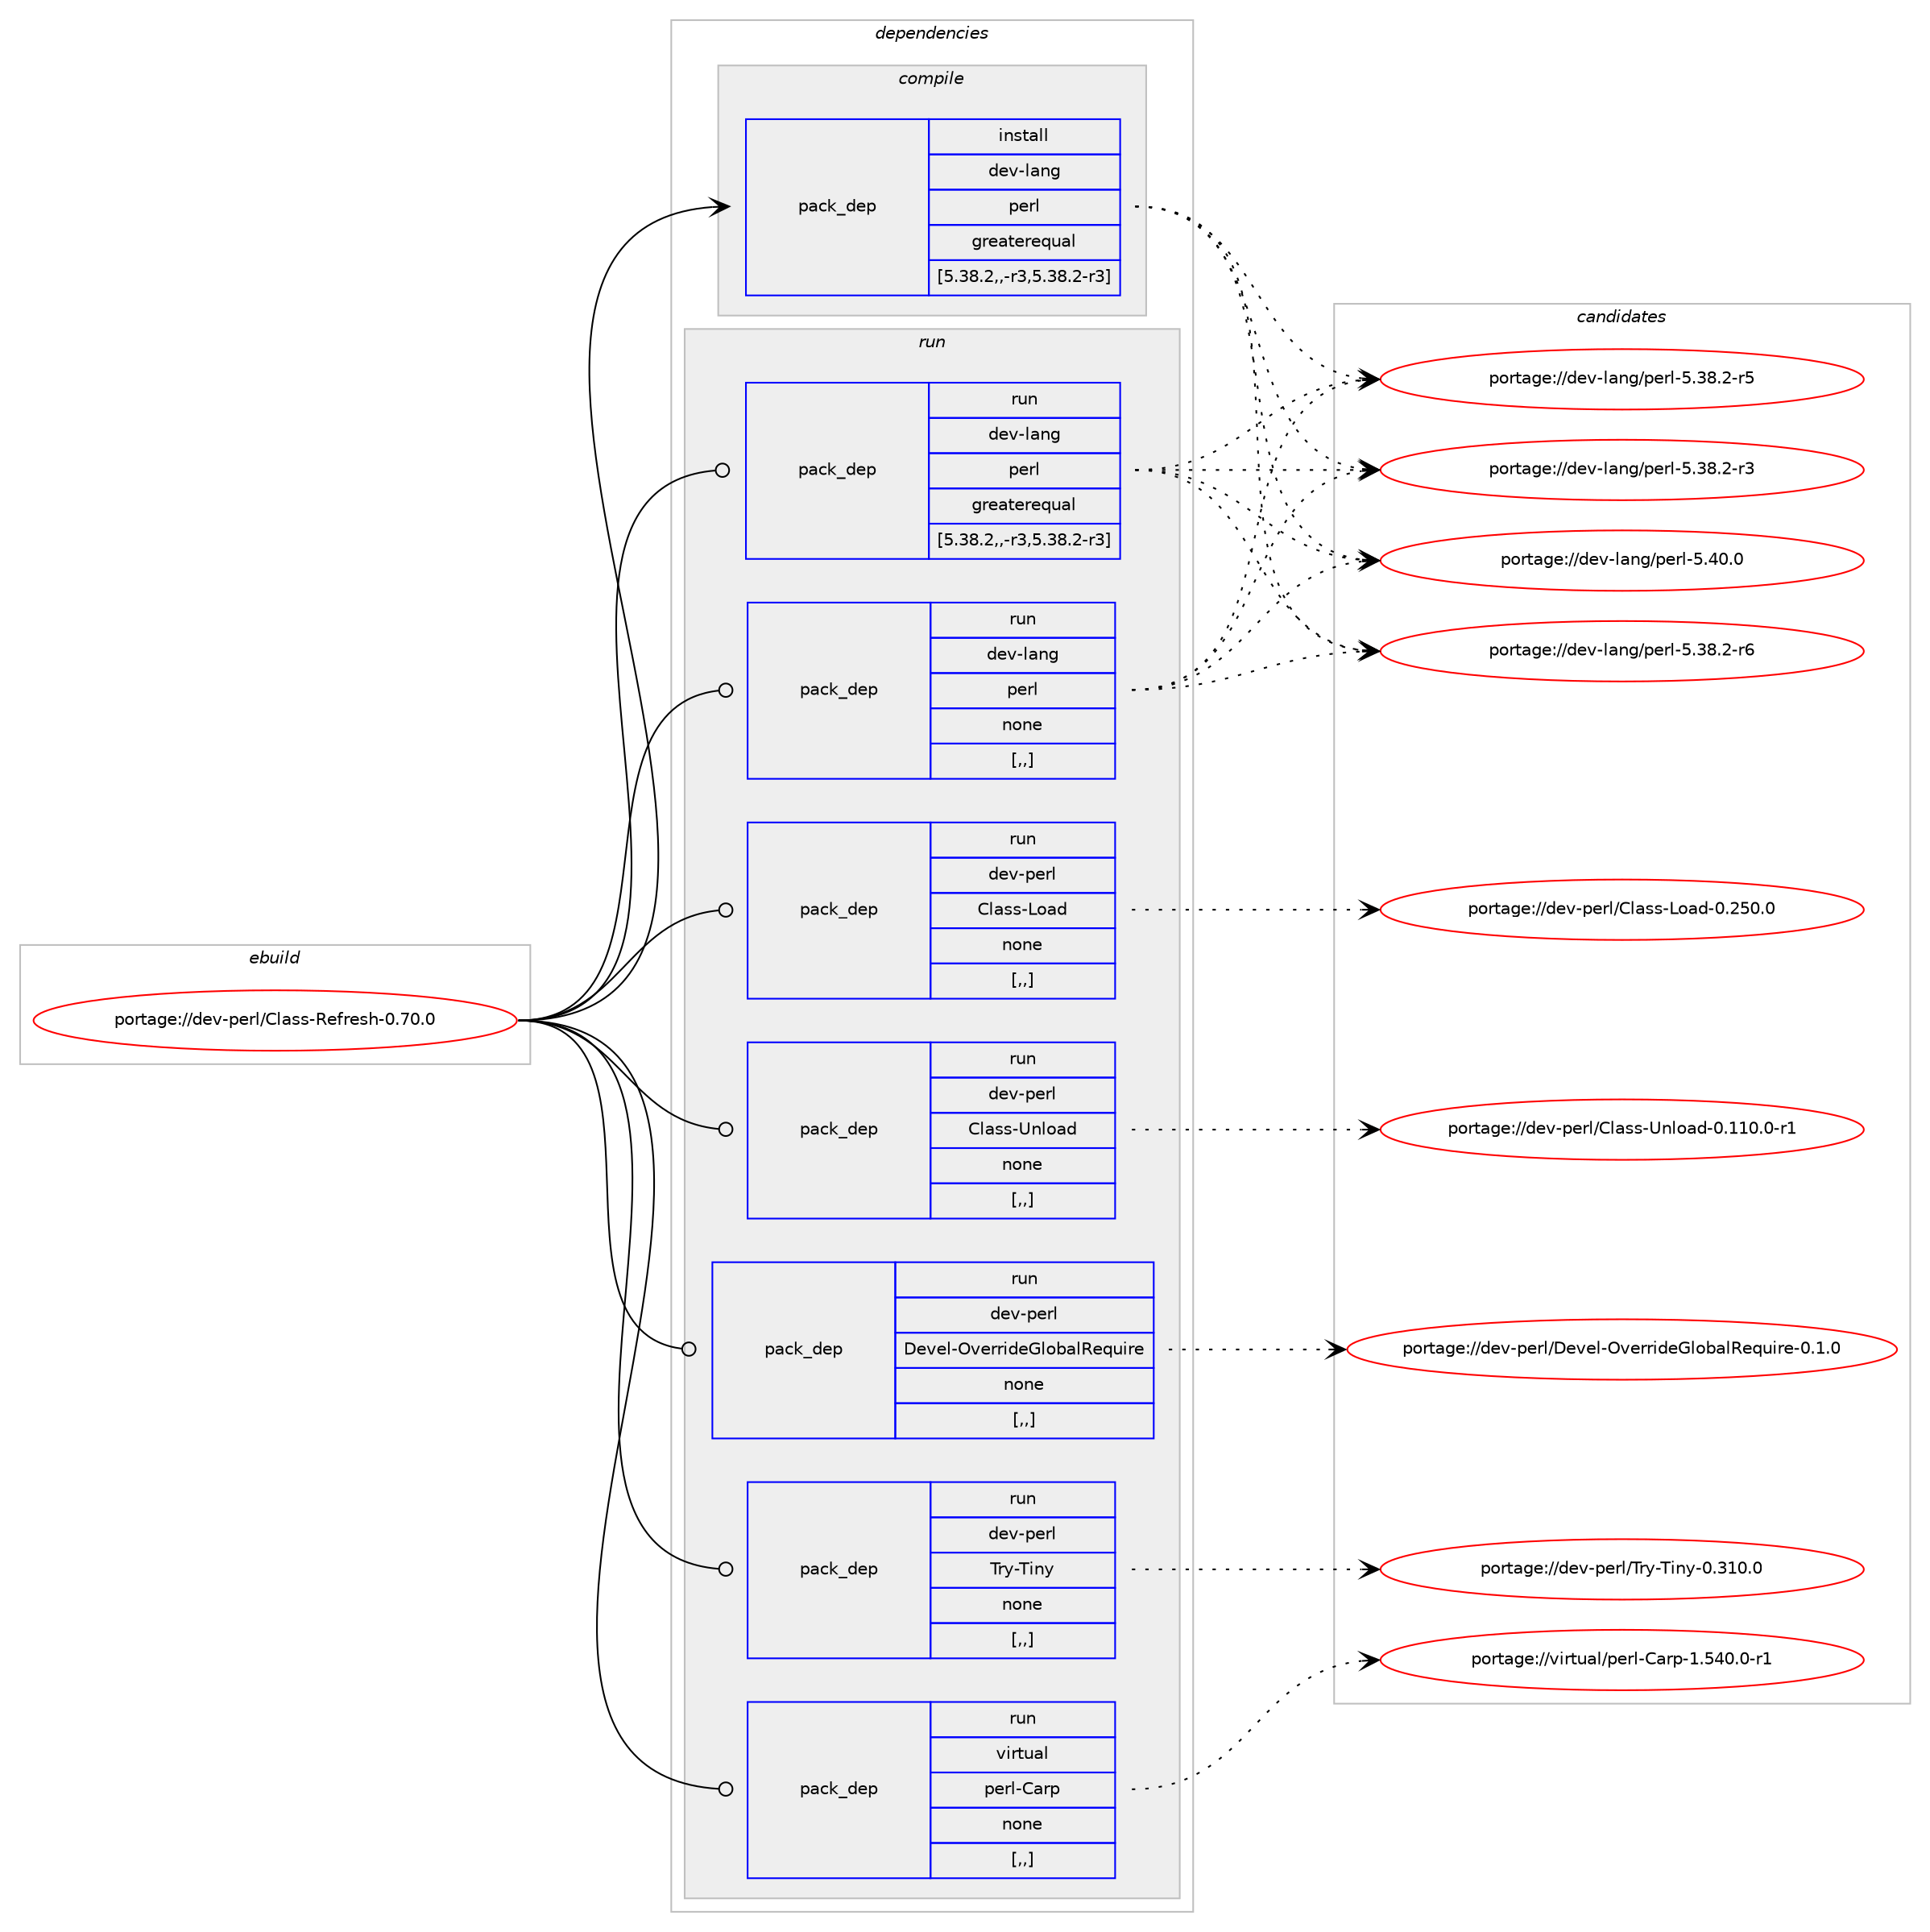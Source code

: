 digraph prolog {

# *************
# Graph options
# *************

newrank=true;
concentrate=true;
compound=true;
graph [rankdir=LR,fontname=Helvetica,fontsize=10,ranksep=1.5];#, ranksep=2.5, nodesep=0.2];
edge  [arrowhead=vee];
node  [fontname=Helvetica,fontsize=10];

# **********
# The ebuild
# **********

subgraph cluster_leftcol {
color=gray;
label=<<i>ebuild</i>>;
id [label="portage://dev-perl/Class-Refresh-0.70.0", color=red, width=4, href="../dev-perl/Class-Refresh-0.70.0.svg"];
}

# ****************
# The dependencies
# ****************

subgraph cluster_midcol {
color=gray;
label=<<i>dependencies</i>>;
subgraph cluster_compile {
fillcolor="#eeeeee";
style=filled;
label=<<i>compile</i>>;
subgraph pack95953 {
dependency126909 [label=<<TABLE BORDER="0" CELLBORDER="1" CELLSPACING="0" CELLPADDING="4" WIDTH="220"><TR><TD ROWSPAN="6" CELLPADDING="30">pack_dep</TD></TR><TR><TD WIDTH="110">install</TD></TR><TR><TD>dev-lang</TD></TR><TR><TD>perl</TD></TR><TR><TD>greaterequal</TD></TR><TR><TD>[5.38.2,,-r3,5.38.2-r3]</TD></TR></TABLE>>, shape=none, color=blue];
}
id:e -> dependency126909:w [weight=20,style="solid",arrowhead="vee"];
}
subgraph cluster_compileandrun {
fillcolor="#eeeeee";
style=filled;
label=<<i>compile and run</i>>;
}
subgraph cluster_run {
fillcolor="#eeeeee";
style=filled;
label=<<i>run</i>>;
subgraph pack95954 {
dependency126910 [label=<<TABLE BORDER="0" CELLBORDER="1" CELLSPACING="0" CELLPADDING="4" WIDTH="220"><TR><TD ROWSPAN="6" CELLPADDING="30">pack_dep</TD></TR><TR><TD WIDTH="110">run</TD></TR><TR><TD>dev-lang</TD></TR><TR><TD>perl</TD></TR><TR><TD>greaterequal</TD></TR><TR><TD>[5.38.2,,-r3,5.38.2-r3]</TD></TR></TABLE>>, shape=none, color=blue];
}
id:e -> dependency126910:w [weight=20,style="solid",arrowhead="odot"];
subgraph pack95955 {
dependency126911 [label=<<TABLE BORDER="0" CELLBORDER="1" CELLSPACING="0" CELLPADDING="4" WIDTH="220"><TR><TD ROWSPAN="6" CELLPADDING="30">pack_dep</TD></TR><TR><TD WIDTH="110">run</TD></TR><TR><TD>dev-lang</TD></TR><TR><TD>perl</TD></TR><TR><TD>none</TD></TR><TR><TD>[,,]</TD></TR></TABLE>>, shape=none, color=blue];
}
id:e -> dependency126911:w [weight=20,style="solid",arrowhead="odot"];
subgraph pack95956 {
dependency126912 [label=<<TABLE BORDER="0" CELLBORDER="1" CELLSPACING="0" CELLPADDING="4" WIDTH="220"><TR><TD ROWSPAN="6" CELLPADDING="30">pack_dep</TD></TR><TR><TD WIDTH="110">run</TD></TR><TR><TD>dev-perl</TD></TR><TR><TD>Class-Load</TD></TR><TR><TD>none</TD></TR><TR><TD>[,,]</TD></TR></TABLE>>, shape=none, color=blue];
}
id:e -> dependency126912:w [weight=20,style="solid",arrowhead="odot"];
subgraph pack95957 {
dependency126913 [label=<<TABLE BORDER="0" CELLBORDER="1" CELLSPACING="0" CELLPADDING="4" WIDTH="220"><TR><TD ROWSPAN="6" CELLPADDING="30">pack_dep</TD></TR><TR><TD WIDTH="110">run</TD></TR><TR><TD>dev-perl</TD></TR><TR><TD>Class-Unload</TD></TR><TR><TD>none</TD></TR><TR><TD>[,,]</TD></TR></TABLE>>, shape=none, color=blue];
}
id:e -> dependency126913:w [weight=20,style="solid",arrowhead="odot"];
subgraph pack95958 {
dependency126914 [label=<<TABLE BORDER="0" CELLBORDER="1" CELLSPACING="0" CELLPADDING="4" WIDTH="220"><TR><TD ROWSPAN="6" CELLPADDING="30">pack_dep</TD></TR><TR><TD WIDTH="110">run</TD></TR><TR><TD>dev-perl</TD></TR><TR><TD>Devel-OverrideGlobalRequire</TD></TR><TR><TD>none</TD></TR><TR><TD>[,,]</TD></TR></TABLE>>, shape=none, color=blue];
}
id:e -> dependency126914:w [weight=20,style="solid",arrowhead="odot"];
subgraph pack95959 {
dependency126915 [label=<<TABLE BORDER="0" CELLBORDER="1" CELLSPACING="0" CELLPADDING="4" WIDTH="220"><TR><TD ROWSPAN="6" CELLPADDING="30">pack_dep</TD></TR><TR><TD WIDTH="110">run</TD></TR><TR><TD>dev-perl</TD></TR><TR><TD>Try-Tiny</TD></TR><TR><TD>none</TD></TR><TR><TD>[,,]</TD></TR></TABLE>>, shape=none, color=blue];
}
id:e -> dependency126915:w [weight=20,style="solid",arrowhead="odot"];
subgraph pack95960 {
dependency126916 [label=<<TABLE BORDER="0" CELLBORDER="1" CELLSPACING="0" CELLPADDING="4" WIDTH="220"><TR><TD ROWSPAN="6" CELLPADDING="30">pack_dep</TD></TR><TR><TD WIDTH="110">run</TD></TR><TR><TD>virtual</TD></TR><TR><TD>perl-Carp</TD></TR><TR><TD>none</TD></TR><TR><TD>[,,]</TD></TR></TABLE>>, shape=none, color=blue];
}
id:e -> dependency126916:w [weight=20,style="solid",arrowhead="odot"];
}
}

# **************
# The candidates
# **************

subgraph cluster_choices {
rank=same;
color=gray;
label=<<i>candidates</i>>;

subgraph choice95953 {
color=black;
nodesep=1;
choice10010111845108971101034711210111410845534652484648 [label="portage://dev-lang/perl-5.40.0", color=red, width=4,href="../dev-lang/perl-5.40.0.svg"];
choice100101118451089711010347112101114108455346515646504511454 [label="portage://dev-lang/perl-5.38.2-r6", color=red, width=4,href="../dev-lang/perl-5.38.2-r6.svg"];
choice100101118451089711010347112101114108455346515646504511453 [label="portage://dev-lang/perl-5.38.2-r5", color=red, width=4,href="../dev-lang/perl-5.38.2-r5.svg"];
choice100101118451089711010347112101114108455346515646504511451 [label="portage://dev-lang/perl-5.38.2-r3", color=red, width=4,href="../dev-lang/perl-5.38.2-r3.svg"];
dependency126909:e -> choice10010111845108971101034711210111410845534652484648:w [style=dotted,weight="100"];
dependency126909:e -> choice100101118451089711010347112101114108455346515646504511454:w [style=dotted,weight="100"];
dependency126909:e -> choice100101118451089711010347112101114108455346515646504511453:w [style=dotted,weight="100"];
dependency126909:e -> choice100101118451089711010347112101114108455346515646504511451:w [style=dotted,weight="100"];
}
subgraph choice95954 {
color=black;
nodesep=1;
choice10010111845108971101034711210111410845534652484648 [label="portage://dev-lang/perl-5.40.0", color=red, width=4,href="../dev-lang/perl-5.40.0.svg"];
choice100101118451089711010347112101114108455346515646504511454 [label="portage://dev-lang/perl-5.38.2-r6", color=red, width=4,href="../dev-lang/perl-5.38.2-r6.svg"];
choice100101118451089711010347112101114108455346515646504511453 [label="portage://dev-lang/perl-5.38.2-r5", color=red, width=4,href="../dev-lang/perl-5.38.2-r5.svg"];
choice100101118451089711010347112101114108455346515646504511451 [label="portage://dev-lang/perl-5.38.2-r3", color=red, width=4,href="../dev-lang/perl-5.38.2-r3.svg"];
dependency126910:e -> choice10010111845108971101034711210111410845534652484648:w [style=dotted,weight="100"];
dependency126910:e -> choice100101118451089711010347112101114108455346515646504511454:w [style=dotted,weight="100"];
dependency126910:e -> choice100101118451089711010347112101114108455346515646504511453:w [style=dotted,weight="100"];
dependency126910:e -> choice100101118451089711010347112101114108455346515646504511451:w [style=dotted,weight="100"];
}
subgraph choice95955 {
color=black;
nodesep=1;
choice10010111845108971101034711210111410845534652484648 [label="portage://dev-lang/perl-5.40.0", color=red, width=4,href="../dev-lang/perl-5.40.0.svg"];
choice100101118451089711010347112101114108455346515646504511454 [label="portage://dev-lang/perl-5.38.2-r6", color=red, width=4,href="../dev-lang/perl-5.38.2-r6.svg"];
choice100101118451089711010347112101114108455346515646504511453 [label="portage://dev-lang/perl-5.38.2-r5", color=red, width=4,href="../dev-lang/perl-5.38.2-r5.svg"];
choice100101118451089711010347112101114108455346515646504511451 [label="portage://dev-lang/perl-5.38.2-r3", color=red, width=4,href="../dev-lang/perl-5.38.2-r3.svg"];
dependency126911:e -> choice10010111845108971101034711210111410845534652484648:w [style=dotted,weight="100"];
dependency126911:e -> choice100101118451089711010347112101114108455346515646504511454:w [style=dotted,weight="100"];
dependency126911:e -> choice100101118451089711010347112101114108455346515646504511453:w [style=dotted,weight="100"];
dependency126911:e -> choice100101118451089711010347112101114108455346515646504511451:w [style=dotted,weight="100"];
}
subgraph choice95956 {
color=black;
nodesep=1;
choice100101118451121011141084767108971151154576111971004548465053484648 [label="portage://dev-perl/Class-Load-0.250.0", color=red, width=4,href="../dev-perl/Class-Load-0.250.0.svg"];
dependency126912:e -> choice100101118451121011141084767108971151154576111971004548465053484648:w [style=dotted,weight="100"];
}
subgraph choice95957 {
color=black;
nodesep=1;
choice1001011184511210111410847671089711511545851101081119710045484649494846484511449 [label="portage://dev-perl/Class-Unload-0.110.0-r1", color=red, width=4,href="../dev-perl/Class-Unload-0.110.0-r1.svg"];
dependency126913:e -> choice1001011184511210111410847671089711511545851101081119710045484649494846484511449:w [style=dotted,weight="100"];
}
subgraph choice95958 {
color=black;
nodesep=1;
choice100101118451121011141084768101118101108457911810111411410510010171108111989710882101113117105114101454846494648 [label="portage://dev-perl/Devel-OverrideGlobalRequire-0.1.0", color=red, width=4,href="../dev-perl/Devel-OverrideGlobalRequire-0.1.0.svg"];
dependency126914:e -> choice100101118451121011141084768101118101108457911810111411410510010171108111989710882101113117105114101454846494648:w [style=dotted,weight="100"];
}
subgraph choice95959 {
color=black;
nodesep=1;
choice10010111845112101114108478411412145841051101214548465149484648 [label="portage://dev-perl/Try-Tiny-0.310.0", color=red, width=4,href="../dev-perl/Try-Tiny-0.310.0.svg"];
dependency126915:e -> choice10010111845112101114108478411412145841051101214548465149484648:w [style=dotted,weight="100"];
}
subgraph choice95960 {
color=black;
nodesep=1;
choice118105114116117971084711210111410845679711411245494653524846484511449 [label="portage://virtual/perl-Carp-1.540.0-r1", color=red, width=4,href="../virtual/perl-Carp-1.540.0-r1.svg"];
dependency126916:e -> choice118105114116117971084711210111410845679711411245494653524846484511449:w [style=dotted,weight="100"];
}
}

}
